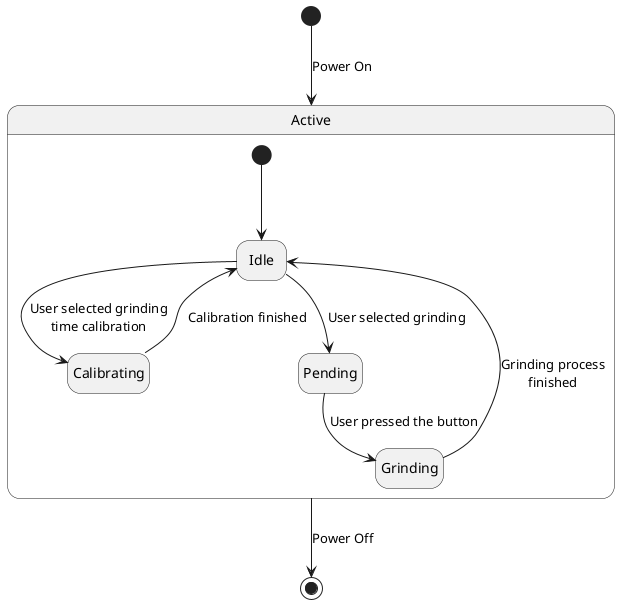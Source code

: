 @startuml
'https://plantuml.com/state-diagram

hide empty description

[*] --> Active : Power On

state Active {
    [*] ---> Idle

    Idle --> Calibrating : User selected grinding\ntime calibration
    Calibrating --> Idle : Calibration finished

    Idle --> Pending : User selected grinding
    Pending --> Grinding : User pressed the button
    Grinding --> Idle : Grinding process\nfinished
}

Active --> [*] : Power Off

@enduml
